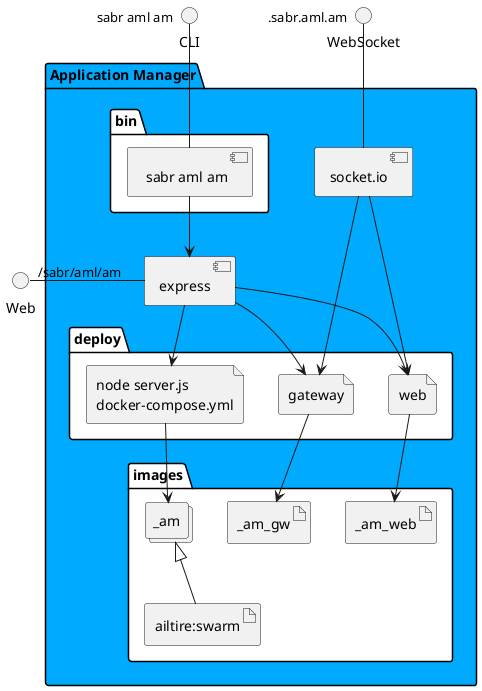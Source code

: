 @startuml
  interface CLI
  interface Web
  interface WebSocket
package "Application Manager" #00aaff {
  component express as REST
  component socket.io as socket
  folder bin #ffffff {
    component " sabr aml am" as binName
  }
  binName --> REST

  folder deploy #ffffff {
      file "node server.js\ndocker-compose.yml" as _am_container
      REST --> _am_container

  
    file "web" as web_container
    REST --> web_container
    socket ---> web_container
  
    file "gateway" as gateway_container
    REST --> gateway_container
    socket ---> gateway_container
  
  }
  folder images #ffffff {
    collections "_am" as _amimage
    artifact "ailtire:swarm" as ailtireswarm
    _amimage <|-- ailtireswarm
    _am_container --> _amimage

  
      artifact _am_web
      web_container --> _am_web
    
      artifact _am_gw
      gateway_container --> _am_gw
    
  }
}
CLI " sabr aml am" -- binName
Web "/sabr/aml/am" - REST
WebSocket ".sabr.aml.am" -- socket

@enduml

